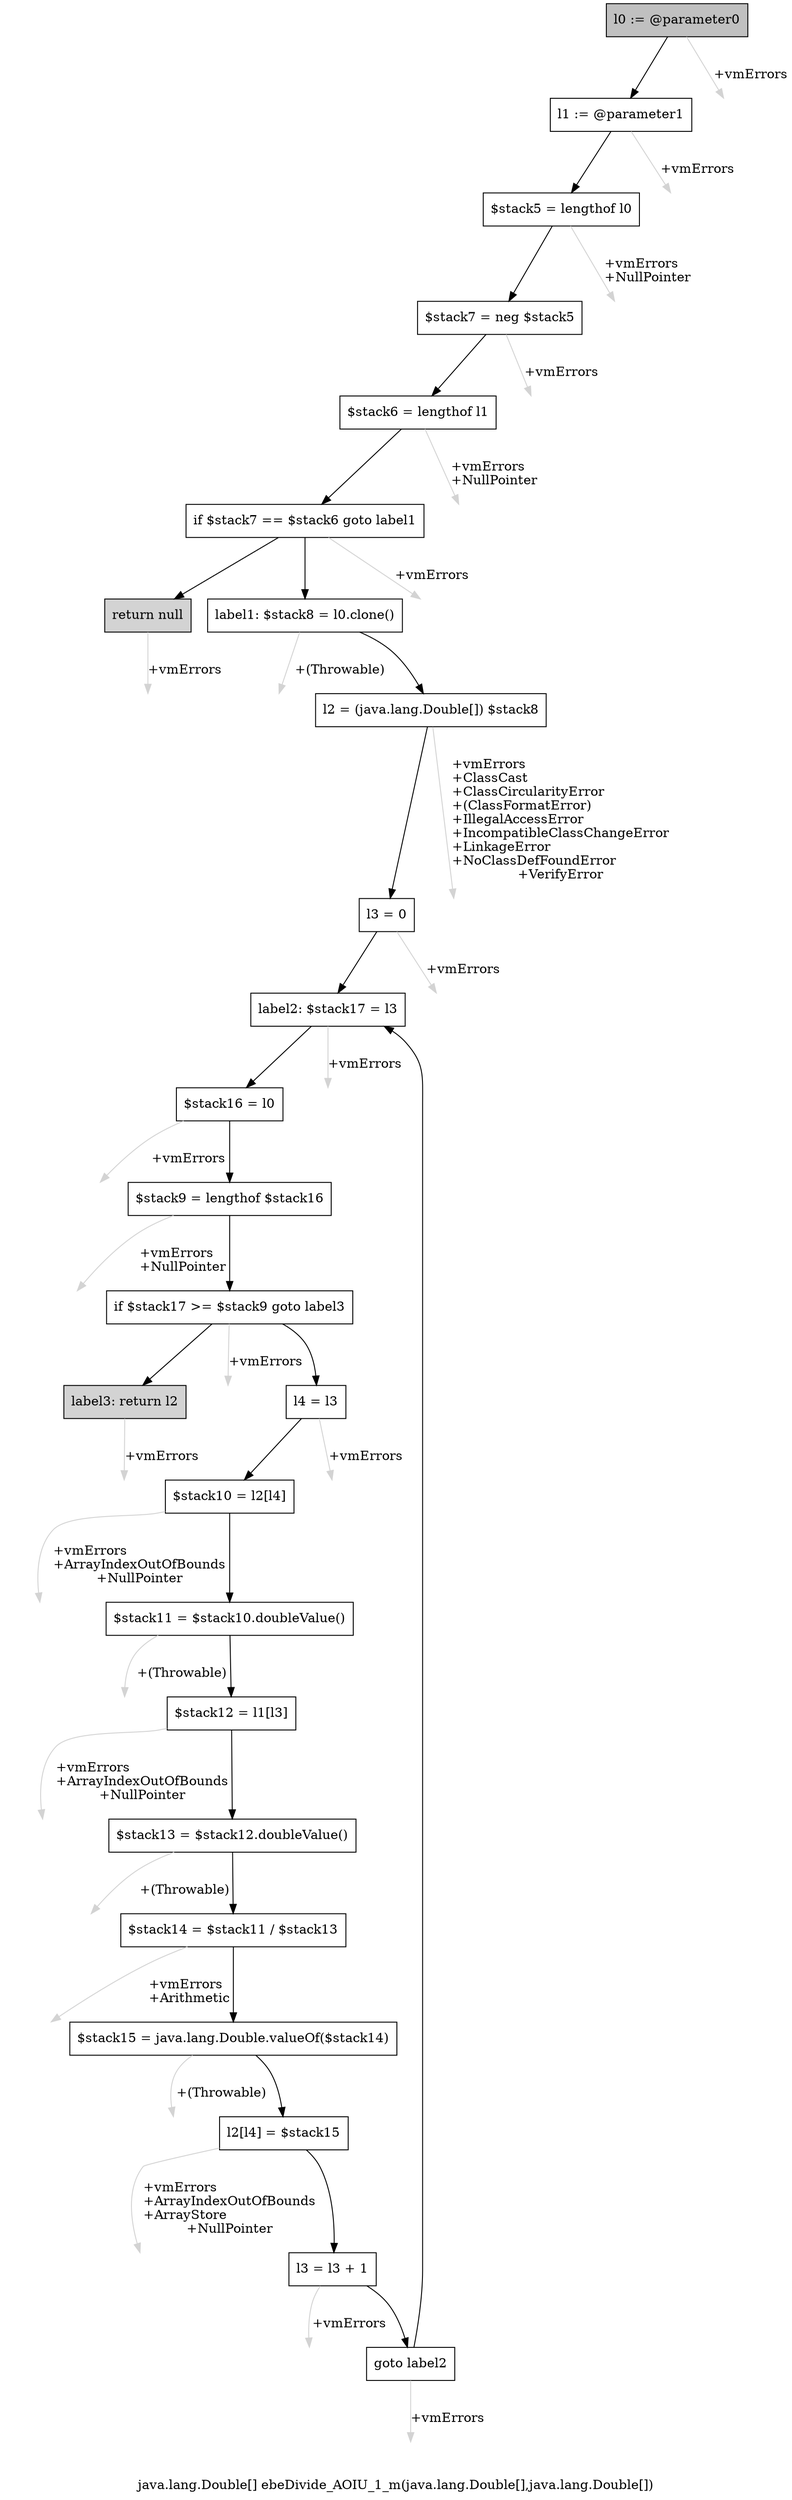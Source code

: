digraph "java.lang.Double[] ebeDivide_AOIU_1_m(java.lang.Double[],java.lang.Double[])" {
    label="java.lang.Double[] ebeDivide_AOIU_1_m(java.lang.Double[],java.lang.Double[])";
    node [shape=box];
    "0" [style=filled,fillcolor=gray,label="l0 := @parameter0",];
    "1" [label="l1 := @parameter1",];
    "0"->"1" [color=black,];
    "25" [style=invis,label="Esc",];
    "0"->"25" [color=lightgray,label="\l+vmErrors",];
    "2" [label="$stack5 = lengthof l0",];
    "1"->"2" [color=black,];
    "26" [style=invis,label="Esc",];
    "1"->"26" [color=lightgray,label="\l+vmErrors",];
    "3" [label="$stack7 = neg $stack5",];
    "2"->"3" [color=black,];
    "27" [style=invis,label="Esc",];
    "2"->"27" [color=lightgray,label="\l+vmErrors\l+NullPointer",];
    "4" [label="$stack6 = lengthof l1",];
    "3"->"4" [color=black,];
    "28" [style=invis,label="Esc",];
    "3"->"28" [color=lightgray,label="\l+vmErrors",];
    "5" [label="if $stack7 == $stack6 goto label1",];
    "4"->"5" [color=black,];
    "29" [style=invis,label="Esc",];
    "4"->"29" [color=lightgray,label="\l+vmErrors\l+NullPointer",];
    "6" [style=filled,fillcolor=lightgray,label="return null",];
    "5"->"6" [color=black,];
    "7" [label="label1: $stack8 = l0.clone()",];
    "5"->"7" [color=black,];
    "30" [style=invis,label="Esc",];
    "5"->"30" [color=lightgray,label="\l+vmErrors",];
    "31" [style=invis,label="Esc",];
    "6"->"31" [color=lightgray,label="\l+vmErrors",];
    "8" [label="l2 = (java.lang.Double[]) $stack8",];
    "7"->"8" [color=black,];
    "32" [style=invis,label="Esc",];
    "7"->"32" [color=lightgray,label="\l+(Throwable)",];
    "9" [label="l3 = 0",];
    "8"->"9" [color=black,];
    "33" [style=invis,label="Esc",];
    "8"->"33" [color=lightgray,label="\l+vmErrors\l+ClassCast\l+ClassCircularityError\l+(ClassFormatError)\l+IllegalAccessError\l+IncompatibleClassChangeError\l+LinkageError\l+NoClassDefFoundError\l+VerifyError",];
    "10" [label="label2: $stack17 = l3",];
    "9"->"10" [color=black,];
    "34" [style=invis,label="Esc",];
    "9"->"34" [color=lightgray,label="\l+vmErrors",];
    "11" [label="$stack16 = l0",];
    "10"->"11" [color=black,];
    "35" [style=invis,label="Esc",];
    "10"->"35" [color=lightgray,label="\l+vmErrors",];
    "12" [label="$stack9 = lengthof $stack16",];
    "11"->"12" [color=black,];
    "36" [style=invis,label="Esc",];
    "11"->"36" [color=lightgray,label="\l+vmErrors",];
    "13" [label="if $stack17 >= $stack9 goto label3",];
    "12"->"13" [color=black,];
    "37" [style=invis,label="Esc",];
    "12"->"37" [color=lightgray,label="\l+vmErrors\l+NullPointer",];
    "14" [label="l4 = l3",];
    "13"->"14" [color=black,];
    "24" [style=filled,fillcolor=lightgray,label="label3: return l2",];
    "13"->"24" [color=black,];
    "38" [style=invis,label="Esc",];
    "13"->"38" [color=lightgray,label="\l+vmErrors",];
    "15" [label="$stack10 = l2[l4]",];
    "14"->"15" [color=black,];
    "39" [style=invis,label="Esc",];
    "14"->"39" [color=lightgray,label="\l+vmErrors",];
    "16" [label="$stack11 = $stack10.doubleValue()",];
    "15"->"16" [color=black,];
    "40" [style=invis,label="Esc",];
    "15"->"40" [color=lightgray,label="\l+vmErrors\l+ArrayIndexOutOfBounds\l+NullPointer",];
    "17" [label="$stack12 = l1[l3]",];
    "16"->"17" [color=black,];
    "41" [style=invis,label="Esc",];
    "16"->"41" [color=lightgray,label="\l+(Throwable)",];
    "18" [label="$stack13 = $stack12.doubleValue()",];
    "17"->"18" [color=black,];
    "42" [style=invis,label="Esc",];
    "17"->"42" [color=lightgray,label="\l+vmErrors\l+ArrayIndexOutOfBounds\l+NullPointer",];
    "19" [label="$stack14 = $stack11 / $stack13",];
    "18"->"19" [color=black,];
    "43" [style=invis,label="Esc",];
    "18"->"43" [color=lightgray,label="\l+(Throwable)",];
    "20" [label="$stack15 = java.lang.Double.valueOf($stack14)",];
    "19"->"20" [color=black,];
    "44" [style=invis,label="Esc",];
    "19"->"44" [color=lightgray,label="\l+vmErrors\l+Arithmetic",];
    "21" [label="l2[l4] = $stack15",];
    "20"->"21" [color=black,];
    "45" [style=invis,label="Esc",];
    "20"->"45" [color=lightgray,label="\l+(Throwable)",];
    "22" [label="l3 = l3 + 1",];
    "21"->"22" [color=black,];
    "46" [style=invis,label="Esc",];
    "21"->"46" [color=lightgray,label="\l+vmErrors\l+ArrayIndexOutOfBounds\l+ArrayStore\l+NullPointer",];
    "23" [label="goto label2",];
    "22"->"23" [color=black,];
    "47" [style=invis,label="Esc",];
    "22"->"47" [color=lightgray,label="\l+vmErrors",];
    "23"->"10" [color=black,];
    "48" [style=invis,label="Esc",];
    "23"->"48" [color=lightgray,label="\l+vmErrors",];
    "49" [style=invis,label="Esc",];
    "24"->"49" [color=lightgray,label="\l+vmErrors",];
}
